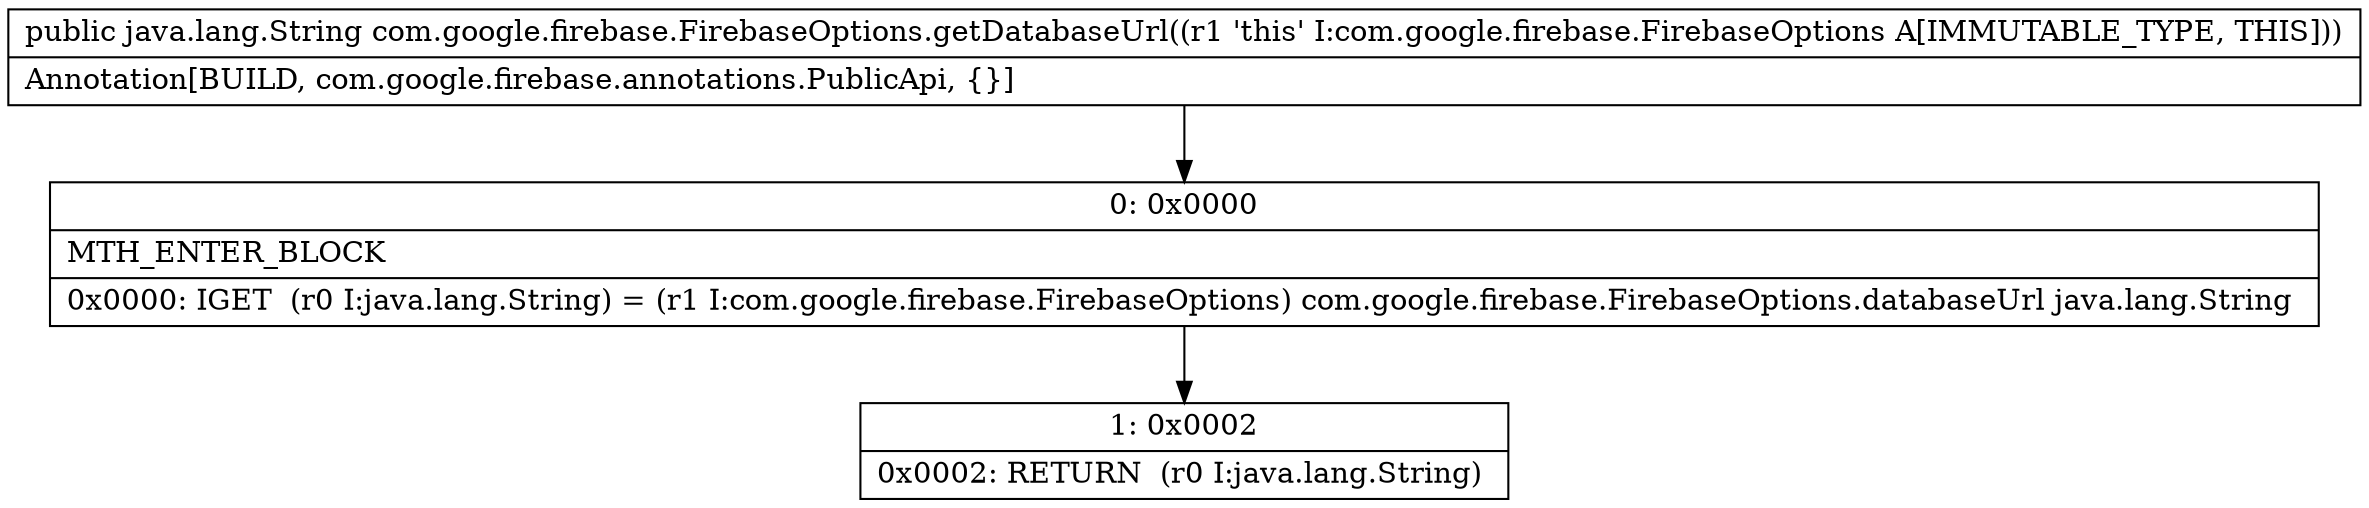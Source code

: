 digraph "CFG forcom.google.firebase.FirebaseOptions.getDatabaseUrl()Ljava\/lang\/String;" {
Node_0 [shape=record,label="{0\:\ 0x0000|MTH_ENTER_BLOCK\l|0x0000: IGET  (r0 I:java.lang.String) = (r1 I:com.google.firebase.FirebaseOptions) com.google.firebase.FirebaseOptions.databaseUrl java.lang.String \l}"];
Node_1 [shape=record,label="{1\:\ 0x0002|0x0002: RETURN  (r0 I:java.lang.String) \l}"];
MethodNode[shape=record,label="{public java.lang.String com.google.firebase.FirebaseOptions.getDatabaseUrl((r1 'this' I:com.google.firebase.FirebaseOptions A[IMMUTABLE_TYPE, THIS]))  | Annotation[BUILD, com.google.firebase.annotations.PublicApi, \{\}]\l}"];
MethodNode -> Node_0;
Node_0 -> Node_1;
}

